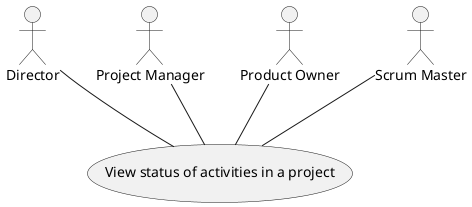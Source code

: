 @startuml
'https://plantuml.com/use-case-diagram

actor Director
actor "Project Manager"
actor "Product Owner"
actor "Scrum Master"

usecase (View status of activities in a project)

:Director: --(View status of activities in a project)
:Project Manager: --(View status of activities in a project)
:Product Owner: --(View status of activities in a project)
:Scrum Master: --(View status of activities in a project)


@enduml
